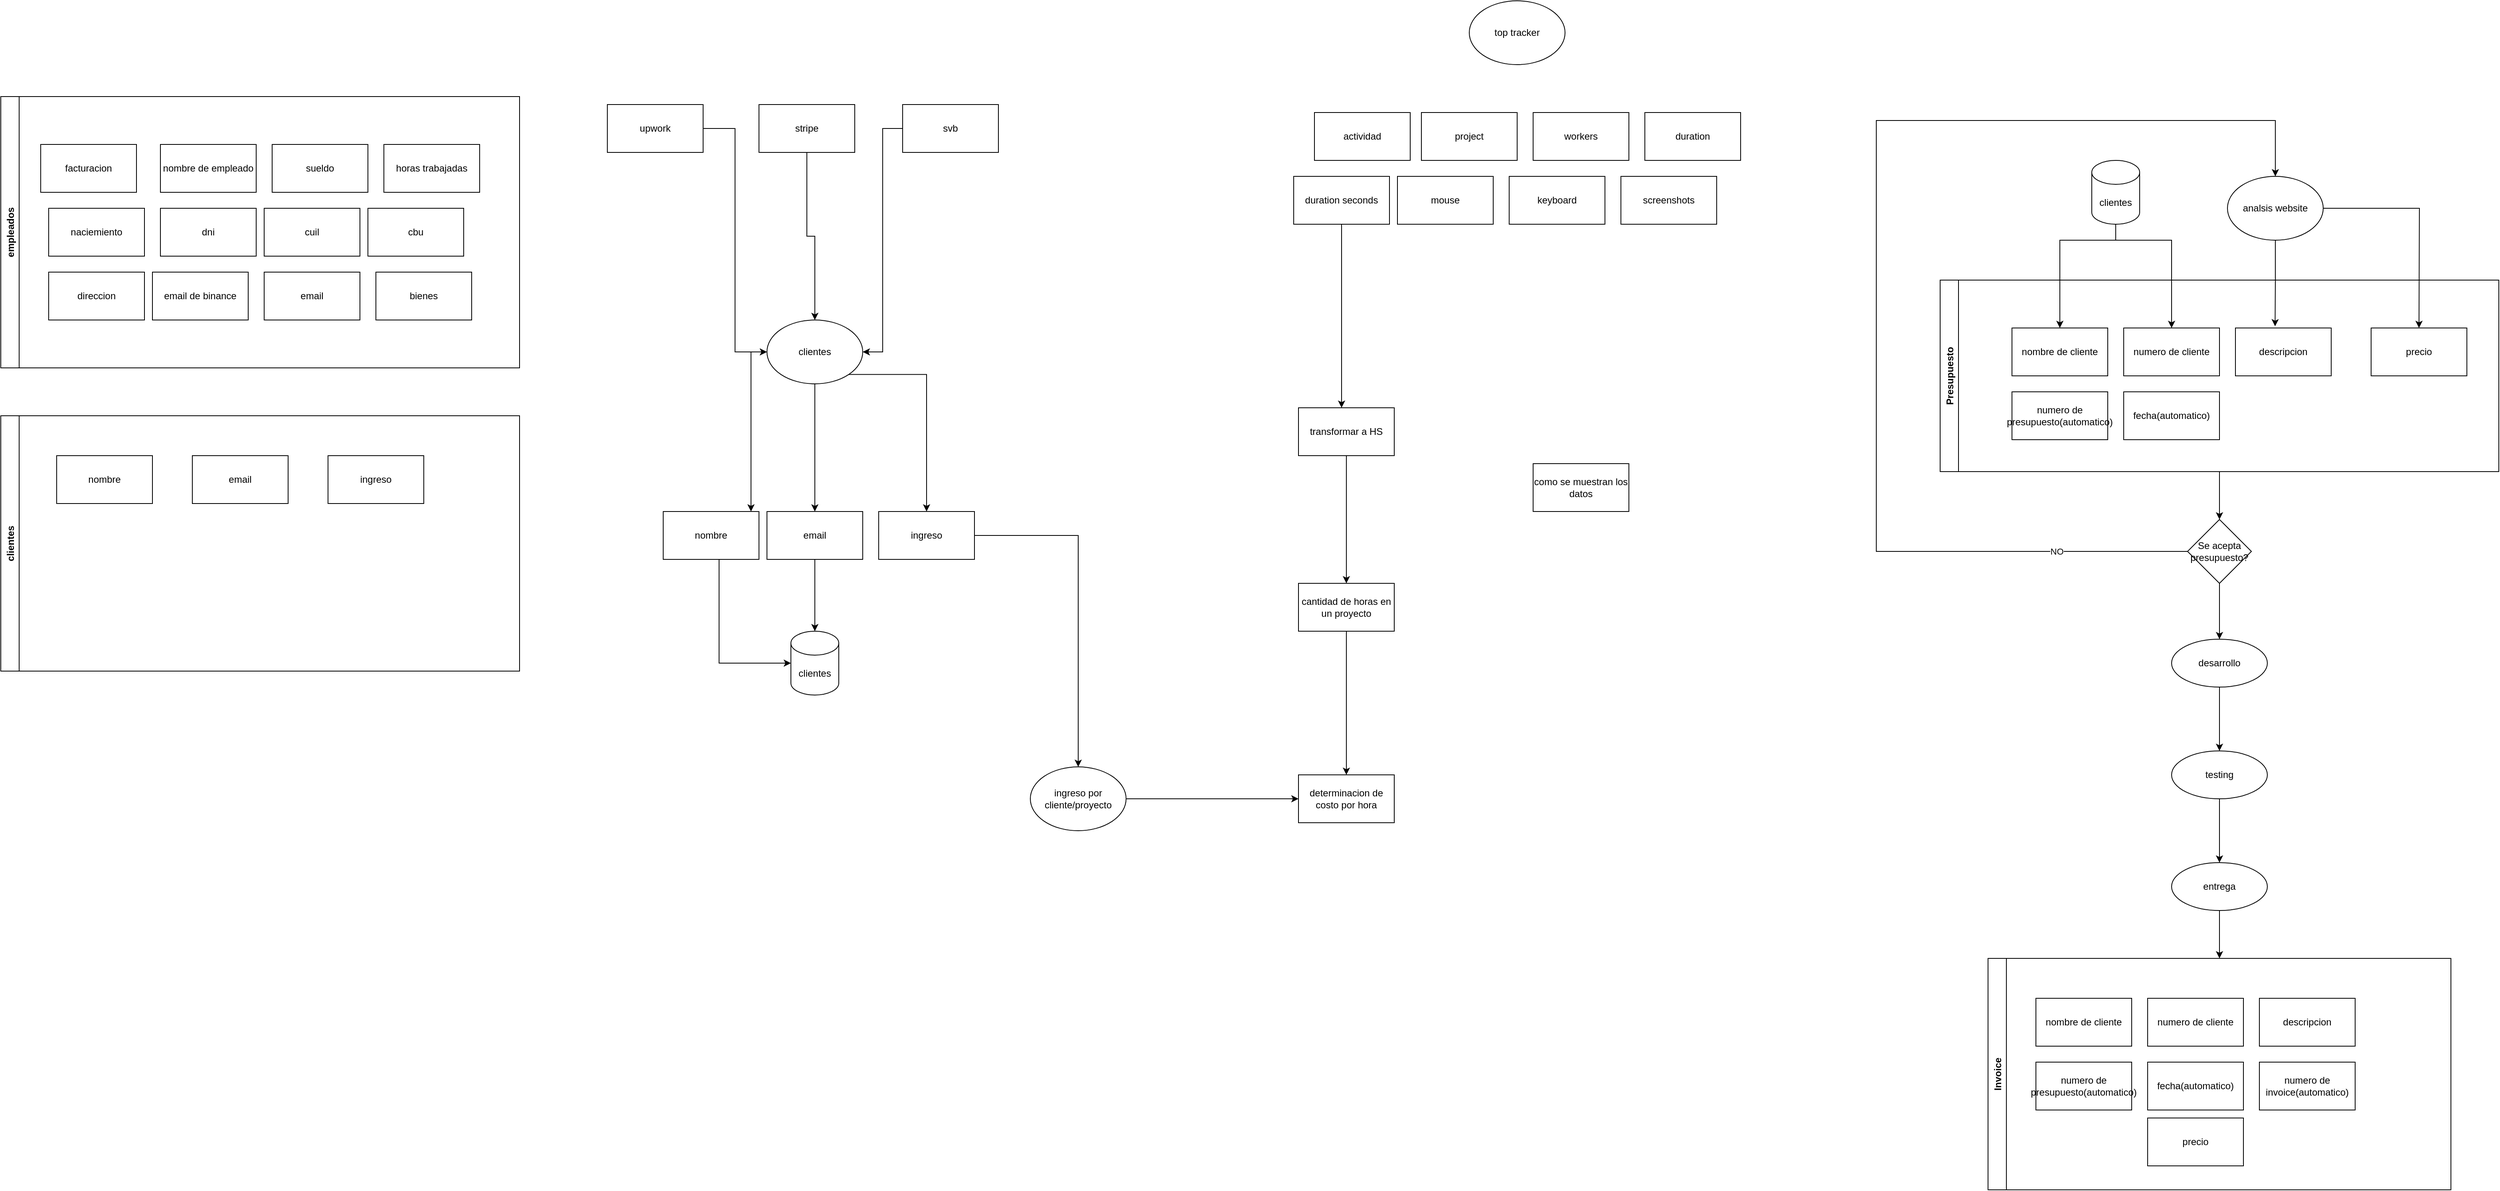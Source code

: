 <mxfile version="20.2.2" type="github">
  <diagram id="yg1lTFjttNk3QxgEq-F_" name="Página-1">
    <mxGraphModel dx="5038" dy="965" grid="1" gridSize="10" guides="1" tooltips="1" connect="1" arrows="1" fold="1" page="1" pageScale="1" pageWidth="827" pageHeight="1169" math="0" shadow="0">
      <root>
        <mxCell id="0" />
        <mxCell id="1" parent="0" />
        <mxCell id="Upu3P09HClMCdkKiZmb3-38" style="edgeStyle=orthogonalEdgeStyle;rounded=0;orthogonalLoop=1;jettySize=auto;html=1;entryX=0.5;entryY=0;entryDx=0;entryDy=0;" edge="1" parent="1" source="Upu3P09HClMCdkKiZmb3-23" target="Upu3P09HClMCdkKiZmb3-37">
          <mxGeometry relative="1" as="geometry" />
        </mxCell>
        <mxCell id="Upu3P09HClMCdkKiZmb3-23" value="Presupuesto" style="swimlane;horizontal=0;" vertex="1" parent="1">
          <mxGeometry x="-850" y="450" width="700" height="240" as="geometry">
            <mxRectangle x="-760" y="370" width="40" height="100" as="alternateBounds" />
          </mxGeometry>
        </mxCell>
        <mxCell id="Upu3P09HClMCdkKiZmb3-26" value="nombre de cliente" style="rounded=0;whiteSpace=wrap;html=1;" vertex="1" parent="Upu3P09HClMCdkKiZmb3-23">
          <mxGeometry x="90" y="60" width="120" height="60" as="geometry" />
        </mxCell>
        <mxCell id="Upu3P09HClMCdkKiZmb3-27" value="fecha(automatico)" style="rounded=0;whiteSpace=wrap;html=1;" vertex="1" parent="Upu3P09HClMCdkKiZmb3-23">
          <mxGeometry x="230" y="140" width="120" height="60" as="geometry" />
        </mxCell>
        <mxCell id="Upu3P09HClMCdkKiZmb3-28" value="numero de presupuesto(automatico)" style="rounded=0;whiteSpace=wrap;html=1;" vertex="1" parent="Upu3P09HClMCdkKiZmb3-23">
          <mxGeometry x="90" y="140" width="120" height="60" as="geometry" />
        </mxCell>
        <mxCell id="Upu3P09HClMCdkKiZmb3-29" value="precio" style="rounded=0;whiteSpace=wrap;html=1;" vertex="1" parent="Upu3P09HClMCdkKiZmb3-23">
          <mxGeometry x="540" y="60" width="120" height="60" as="geometry" />
        </mxCell>
        <mxCell id="Upu3P09HClMCdkKiZmb3-30" value="numero de cliente" style="rounded=0;whiteSpace=wrap;html=1;" vertex="1" parent="Upu3P09HClMCdkKiZmb3-23">
          <mxGeometry x="230" y="60" width="120" height="60" as="geometry" />
        </mxCell>
        <mxCell id="Upu3P09HClMCdkKiZmb3-31" value="descripcion" style="rounded=0;whiteSpace=wrap;html=1;" vertex="1" parent="Upu3P09HClMCdkKiZmb3-23">
          <mxGeometry x="370" y="60" width="120" height="60" as="geometry" />
        </mxCell>
        <mxCell id="Upu3P09HClMCdkKiZmb3-33" style="edgeStyle=orthogonalEdgeStyle;rounded=0;orthogonalLoop=1;jettySize=auto;html=1;" edge="1" parent="1" source="Upu3P09HClMCdkKiZmb3-24" target="Upu3P09HClMCdkKiZmb3-26">
          <mxGeometry relative="1" as="geometry">
            <Array as="points">
              <mxPoint x="-630" y="400" />
              <mxPoint x="-700" y="400" />
            </Array>
          </mxGeometry>
        </mxCell>
        <mxCell id="Upu3P09HClMCdkKiZmb3-34" style="edgeStyle=orthogonalEdgeStyle;rounded=0;orthogonalLoop=1;jettySize=auto;html=1;entryX=0.5;entryY=0;entryDx=0;entryDy=0;" edge="1" parent="1" source="Upu3P09HClMCdkKiZmb3-24" target="Upu3P09HClMCdkKiZmb3-30">
          <mxGeometry relative="1" as="geometry">
            <Array as="points">
              <mxPoint x="-630" y="400" />
              <mxPoint x="-560" y="400" />
            </Array>
          </mxGeometry>
        </mxCell>
        <mxCell id="Upu3P09HClMCdkKiZmb3-24" value="clientes" style="shape=cylinder3;whiteSpace=wrap;html=1;boundedLbl=1;backgroundOutline=1;size=15;" vertex="1" parent="1">
          <mxGeometry x="-660" y="300" width="60" height="80" as="geometry" />
        </mxCell>
        <mxCell id="Upu3P09HClMCdkKiZmb3-35" style="edgeStyle=orthogonalEdgeStyle;rounded=0;orthogonalLoop=1;jettySize=auto;html=1;entryX=0.414;entryY=-0.035;entryDx=0;entryDy=0;entryPerimeter=0;" edge="1" parent="1" source="Upu3P09HClMCdkKiZmb3-25" target="Upu3P09HClMCdkKiZmb3-31">
          <mxGeometry relative="1" as="geometry" />
        </mxCell>
        <mxCell id="Upu3P09HClMCdkKiZmb3-36" style="edgeStyle=orthogonalEdgeStyle;rounded=0;orthogonalLoop=1;jettySize=auto;html=1;" edge="1" parent="1" source="Upu3P09HClMCdkKiZmb3-25">
          <mxGeometry relative="1" as="geometry">
            <mxPoint x="-250" y="510" as="targetPoint" />
          </mxGeometry>
        </mxCell>
        <mxCell id="Upu3P09HClMCdkKiZmb3-25" value="analsis website" style="ellipse;whiteSpace=wrap;html=1;" vertex="1" parent="1">
          <mxGeometry x="-490" y="320" width="120" height="80" as="geometry" />
        </mxCell>
        <mxCell id="Upu3P09HClMCdkKiZmb3-39" style="edgeStyle=orthogonalEdgeStyle;rounded=0;orthogonalLoop=1;jettySize=auto;html=1;entryX=0.5;entryY=0;entryDx=0;entryDy=0;" edge="1" parent="1" source="Upu3P09HClMCdkKiZmb3-37" target="Upu3P09HClMCdkKiZmb3-25">
          <mxGeometry relative="1" as="geometry">
            <Array as="points">
              <mxPoint x="-930" y="790" />
              <mxPoint x="-930" y="250" />
              <mxPoint x="-430" y="250" />
            </Array>
          </mxGeometry>
        </mxCell>
        <mxCell id="Upu3P09HClMCdkKiZmb3-40" value="NO" style="edgeLabel;html=1;align=center;verticalAlign=middle;resizable=0;points=[];" vertex="1" connectable="0" parent="Upu3P09HClMCdkKiZmb3-39">
          <mxGeometry x="-0.781" relative="1" as="geometry">
            <mxPoint as="offset" />
          </mxGeometry>
        </mxCell>
        <mxCell id="Upu3P09HClMCdkKiZmb3-42" value="" style="edgeStyle=orthogonalEdgeStyle;rounded=0;orthogonalLoop=1;jettySize=auto;html=1;" edge="1" parent="1" source="Upu3P09HClMCdkKiZmb3-37" target="Upu3P09HClMCdkKiZmb3-41">
          <mxGeometry relative="1" as="geometry">
            <Array as="points">
              <mxPoint x="-500" y="860" />
              <mxPoint x="-500" y="860" />
            </Array>
          </mxGeometry>
        </mxCell>
        <mxCell id="Upu3P09HClMCdkKiZmb3-37" value="Se acepta presupuesto?" style="rhombus;whiteSpace=wrap;html=1;" vertex="1" parent="1">
          <mxGeometry x="-540" y="750" width="80" height="80" as="geometry" />
        </mxCell>
        <mxCell id="Upu3P09HClMCdkKiZmb3-44" value="" style="edgeStyle=orthogonalEdgeStyle;rounded=0;orthogonalLoop=1;jettySize=auto;html=1;" edge="1" parent="1" source="Upu3P09HClMCdkKiZmb3-41" target="Upu3P09HClMCdkKiZmb3-43">
          <mxGeometry relative="1" as="geometry" />
        </mxCell>
        <mxCell id="Upu3P09HClMCdkKiZmb3-41" value="desarrollo" style="ellipse;whiteSpace=wrap;html=1;" vertex="1" parent="1">
          <mxGeometry x="-560" y="900" width="120" height="60" as="geometry" />
        </mxCell>
        <mxCell id="Upu3P09HClMCdkKiZmb3-49" value="" style="edgeStyle=orthogonalEdgeStyle;rounded=0;orthogonalLoop=1;jettySize=auto;html=1;" edge="1" parent="1" source="Upu3P09HClMCdkKiZmb3-43" target="Upu3P09HClMCdkKiZmb3-48">
          <mxGeometry relative="1" as="geometry" />
        </mxCell>
        <mxCell id="Upu3P09HClMCdkKiZmb3-43" value="testing" style="ellipse;whiteSpace=wrap;html=1;" vertex="1" parent="1">
          <mxGeometry x="-560" y="1040" width="120" height="60" as="geometry" />
        </mxCell>
        <mxCell id="Upu3P09HClMCdkKiZmb3-45" value="Invoice" style="swimlane;horizontal=0;" vertex="1" parent="1">
          <mxGeometry x="-790" y="1300" width="580" height="290" as="geometry" />
        </mxCell>
        <mxCell id="Upu3P09HClMCdkKiZmb3-46" value="numero de invoice(automatico)" style="rounded=0;whiteSpace=wrap;html=1;" vertex="1" parent="Upu3P09HClMCdkKiZmb3-45">
          <mxGeometry x="340" y="130" width="120" height="60" as="geometry" />
        </mxCell>
        <mxCell id="Upu3P09HClMCdkKiZmb3-58" value="nombre de cliente" style="rounded=0;whiteSpace=wrap;html=1;" vertex="1" parent="Upu3P09HClMCdkKiZmb3-45">
          <mxGeometry x="60" y="50" width="120" height="60" as="geometry" />
        </mxCell>
        <mxCell id="Upu3P09HClMCdkKiZmb3-59" value="fecha(automatico)" style="rounded=0;whiteSpace=wrap;html=1;" vertex="1" parent="Upu3P09HClMCdkKiZmb3-45">
          <mxGeometry x="200" y="130" width="120" height="60" as="geometry" />
        </mxCell>
        <mxCell id="Upu3P09HClMCdkKiZmb3-60" value="numero de presupuesto(automatico)" style="rounded=0;whiteSpace=wrap;html=1;" vertex="1" parent="Upu3P09HClMCdkKiZmb3-45">
          <mxGeometry x="60" y="130" width="120" height="60" as="geometry" />
        </mxCell>
        <mxCell id="Upu3P09HClMCdkKiZmb3-61" value="precio" style="rounded=0;whiteSpace=wrap;html=1;" vertex="1" parent="Upu3P09HClMCdkKiZmb3-45">
          <mxGeometry x="200" y="200" width="120" height="60" as="geometry" />
        </mxCell>
        <mxCell id="Upu3P09HClMCdkKiZmb3-62" value="numero de cliente" style="rounded=0;whiteSpace=wrap;html=1;" vertex="1" parent="Upu3P09HClMCdkKiZmb3-45">
          <mxGeometry x="200" y="50" width="120" height="60" as="geometry" />
        </mxCell>
        <mxCell id="Upu3P09HClMCdkKiZmb3-63" value="descripcion" style="rounded=0;whiteSpace=wrap;html=1;" vertex="1" parent="Upu3P09HClMCdkKiZmb3-45">
          <mxGeometry x="340" y="50" width="120" height="60" as="geometry" />
        </mxCell>
        <mxCell id="Upu3P09HClMCdkKiZmb3-50" style="edgeStyle=orthogonalEdgeStyle;rounded=0;orthogonalLoop=1;jettySize=auto;html=1;" edge="1" parent="1" source="Upu3P09HClMCdkKiZmb3-48">
          <mxGeometry relative="1" as="geometry">
            <mxPoint x="-500" y="1300" as="targetPoint" />
          </mxGeometry>
        </mxCell>
        <mxCell id="Upu3P09HClMCdkKiZmb3-48" value="entrega" style="ellipse;whiteSpace=wrap;html=1;" vertex="1" parent="1">
          <mxGeometry x="-560" y="1180" width="120" height="60" as="geometry" />
        </mxCell>
        <mxCell id="Upu3P09HClMCdkKiZmb3-66" value="top tracker" style="ellipse;whiteSpace=wrap;html=1;" vertex="1" parent="1">
          <mxGeometry x="-1440" y="100" width="120" height="80" as="geometry" />
        </mxCell>
        <mxCell id="Upu3P09HClMCdkKiZmb3-68" value="como se muestran los datos" style="rounded=0;whiteSpace=wrap;html=1;" vertex="1" parent="1">
          <mxGeometry x="-1360" y="680" width="120" height="60" as="geometry" />
        </mxCell>
        <mxCell id="Upu3P09HClMCdkKiZmb3-69" value="actividad" style="rounded=0;whiteSpace=wrap;html=1;" vertex="1" parent="1">
          <mxGeometry x="-1634" y="240" width="120" height="60" as="geometry" />
        </mxCell>
        <mxCell id="Upu3P09HClMCdkKiZmb3-70" value="project" style="rounded=0;whiteSpace=wrap;html=1;" vertex="1" parent="1">
          <mxGeometry x="-1500" y="240" width="120" height="60" as="geometry" />
        </mxCell>
        <mxCell id="Upu3P09HClMCdkKiZmb3-71" value="workers" style="rounded=0;whiteSpace=wrap;html=1;" vertex="1" parent="1">
          <mxGeometry x="-1360" y="240" width="120" height="60" as="geometry" />
        </mxCell>
        <mxCell id="Upu3P09HClMCdkKiZmb3-72" value="duration" style="rounded=0;whiteSpace=wrap;html=1;" vertex="1" parent="1">
          <mxGeometry x="-1220" y="240" width="120" height="60" as="geometry" />
        </mxCell>
        <mxCell id="Upu3P09HClMCdkKiZmb3-79" style="edgeStyle=orthogonalEdgeStyle;rounded=0;orthogonalLoop=1;jettySize=auto;html=1;" edge="1" parent="1" source="Upu3P09HClMCdkKiZmb3-73">
          <mxGeometry relative="1" as="geometry">
            <mxPoint x="-1600" y="610" as="targetPoint" />
          </mxGeometry>
        </mxCell>
        <mxCell id="Upu3P09HClMCdkKiZmb3-73" value="duration seconds" style="rounded=0;whiteSpace=wrap;html=1;" vertex="1" parent="1">
          <mxGeometry x="-1660" y="320" width="120" height="60" as="geometry" />
        </mxCell>
        <mxCell id="Upu3P09HClMCdkKiZmb3-74" value="keyboard" style="rounded=0;whiteSpace=wrap;html=1;" vertex="1" parent="1">
          <mxGeometry x="-1390" y="320" width="120" height="60" as="geometry" />
        </mxCell>
        <mxCell id="Upu3P09HClMCdkKiZmb3-75" value="mouse" style="rounded=0;whiteSpace=wrap;html=1;" vertex="1" parent="1">
          <mxGeometry x="-1530" y="320" width="120" height="60" as="geometry" />
        </mxCell>
        <mxCell id="Upu3P09HClMCdkKiZmb3-76" value="screenshots" style="rounded=0;whiteSpace=wrap;html=1;" vertex="1" parent="1">
          <mxGeometry x="-1250" y="320" width="120" height="60" as="geometry" />
        </mxCell>
        <mxCell id="Upu3P09HClMCdkKiZmb3-83" style="edgeStyle=orthogonalEdgeStyle;rounded=0;orthogonalLoop=1;jettySize=auto;html=1;" edge="1" parent="1" source="Upu3P09HClMCdkKiZmb3-80" target="Upu3P09HClMCdkKiZmb3-81">
          <mxGeometry relative="1" as="geometry" />
        </mxCell>
        <mxCell id="Upu3P09HClMCdkKiZmb3-80" value="transformar a HS" style="rounded=0;whiteSpace=wrap;html=1;" vertex="1" parent="1">
          <mxGeometry x="-1654" y="610" width="120" height="60" as="geometry" />
        </mxCell>
        <mxCell id="Upu3P09HClMCdkKiZmb3-87" style="edgeStyle=orthogonalEdgeStyle;rounded=0;orthogonalLoop=1;jettySize=auto;html=1;entryX=0.5;entryY=0;entryDx=0;entryDy=0;" edge="1" parent="1" source="Upu3P09HClMCdkKiZmb3-81" target="Upu3P09HClMCdkKiZmb3-82">
          <mxGeometry relative="1" as="geometry" />
        </mxCell>
        <mxCell id="Upu3P09HClMCdkKiZmb3-81" value="cantidad de horas en un proyecto" style="rounded=0;whiteSpace=wrap;html=1;" vertex="1" parent="1">
          <mxGeometry x="-1654" y="830" width="120" height="60" as="geometry" />
        </mxCell>
        <mxCell id="Upu3P09HClMCdkKiZmb3-82" value="determinacion de costo por hora" style="rounded=0;whiteSpace=wrap;html=1;" vertex="1" parent="1">
          <mxGeometry x="-1654" y="1070" width="120" height="60" as="geometry" />
        </mxCell>
        <mxCell id="Upu3P09HClMCdkKiZmb3-89" style="edgeStyle=orthogonalEdgeStyle;rounded=0;orthogonalLoop=1;jettySize=auto;html=1;entryX=0;entryY=0.5;entryDx=0;entryDy=0;" edge="1" parent="1" source="Upu3P09HClMCdkKiZmb3-88" target="Upu3P09HClMCdkKiZmb3-82">
          <mxGeometry relative="1" as="geometry" />
        </mxCell>
        <mxCell id="Upu3P09HClMCdkKiZmb3-88" value="ingreso por cliente/proyecto" style="ellipse;whiteSpace=wrap;html=1;" vertex="1" parent="1">
          <mxGeometry x="-1990" y="1060" width="120" height="80" as="geometry" />
        </mxCell>
        <mxCell id="Upu3P09HClMCdkKiZmb3-100" style="edgeStyle=orthogonalEdgeStyle;rounded=0;orthogonalLoop=1;jettySize=auto;html=1;" edge="1" parent="1" source="Upu3P09HClMCdkKiZmb3-90" target="Upu3P09HClMCdkKiZmb3-97">
          <mxGeometry relative="1" as="geometry">
            <Array as="points">
              <mxPoint x="-2340" y="540" />
            </Array>
          </mxGeometry>
        </mxCell>
        <mxCell id="Upu3P09HClMCdkKiZmb3-101" style="edgeStyle=orthogonalEdgeStyle;rounded=0;orthogonalLoop=1;jettySize=auto;html=1;entryX=0.5;entryY=0;entryDx=0;entryDy=0;" edge="1" parent="1" source="Upu3P09HClMCdkKiZmb3-90" target="Upu3P09HClMCdkKiZmb3-98">
          <mxGeometry relative="1" as="geometry" />
        </mxCell>
        <mxCell id="Upu3P09HClMCdkKiZmb3-102" style="edgeStyle=orthogonalEdgeStyle;rounded=0;orthogonalLoop=1;jettySize=auto;html=1;exitX=1;exitY=1;exitDx=0;exitDy=0;entryX=0.5;entryY=0;entryDx=0;entryDy=0;" edge="1" parent="1" source="Upu3P09HClMCdkKiZmb3-90" target="Upu3P09HClMCdkKiZmb3-99">
          <mxGeometry relative="1" as="geometry" />
        </mxCell>
        <mxCell id="Upu3P09HClMCdkKiZmb3-90" value="clientes" style="ellipse;whiteSpace=wrap;html=1;" vertex="1" parent="1">
          <mxGeometry x="-2320" y="500" width="120" height="80" as="geometry" />
        </mxCell>
        <mxCell id="Upu3P09HClMCdkKiZmb3-94" style="edgeStyle=orthogonalEdgeStyle;rounded=0;orthogonalLoop=1;jettySize=auto;html=1;entryX=0;entryY=0.5;entryDx=0;entryDy=0;" edge="1" parent="1" source="Upu3P09HClMCdkKiZmb3-91" target="Upu3P09HClMCdkKiZmb3-90">
          <mxGeometry relative="1" as="geometry" />
        </mxCell>
        <mxCell id="Upu3P09HClMCdkKiZmb3-91" value="upwork" style="rounded=0;whiteSpace=wrap;html=1;" vertex="1" parent="1">
          <mxGeometry x="-2520" y="230" width="120" height="60" as="geometry" />
        </mxCell>
        <mxCell id="Upu3P09HClMCdkKiZmb3-95" style="edgeStyle=orthogonalEdgeStyle;rounded=0;orthogonalLoop=1;jettySize=auto;html=1;entryX=0.5;entryY=0;entryDx=0;entryDy=0;" edge="1" parent="1" source="Upu3P09HClMCdkKiZmb3-92" target="Upu3P09HClMCdkKiZmb3-90">
          <mxGeometry relative="1" as="geometry" />
        </mxCell>
        <mxCell id="Upu3P09HClMCdkKiZmb3-92" value="stripe" style="rounded=0;whiteSpace=wrap;html=1;" vertex="1" parent="1">
          <mxGeometry x="-2330" y="230" width="120" height="60" as="geometry" />
        </mxCell>
        <mxCell id="Upu3P09HClMCdkKiZmb3-96" style="edgeStyle=orthogonalEdgeStyle;rounded=0;orthogonalLoop=1;jettySize=auto;html=1;entryX=1;entryY=0.5;entryDx=0;entryDy=0;" edge="1" parent="1" source="Upu3P09HClMCdkKiZmb3-93" target="Upu3P09HClMCdkKiZmb3-90">
          <mxGeometry relative="1" as="geometry" />
        </mxCell>
        <mxCell id="Upu3P09HClMCdkKiZmb3-93" value="svb" style="rounded=0;whiteSpace=wrap;html=1;" vertex="1" parent="1">
          <mxGeometry x="-2150" y="230" width="120" height="60" as="geometry" />
        </mxCell>
        <mxCell id="Upu3P09HClMCdkKiZmb3-104" style="edgeStyle=orthogonalEdgeStyle;rounded=0;orthogonalLoop=1;jettySize=auto;html=1;entryX=0;entryY=0.5;entryDx=0;entryDy=0;entryPerimeter=0;" edge="1" parent="1" source="Upu3P09HClMCdkKiZmb3-97" target="Upu3P09HClMCdkKiZmb3-103">
          <mxGeometry relative="1" as="geometry">
            <Array as="points">
              <mxPoint x="-2380" y="930" />
            </Array>
          </mxGeometry>
        </mxCell>
        <mxCell id="Upu3P09HClMCdkKiZmb3-97" value="nombre" style="rounded=0;whiteSpace=wrap;html=1;" vertex="1" parent="1">
          <mxGeometry x="-2450" y="740" width="120" height="60" as="geometry" />
        </mxCell>
        <mxCell id="Upu3P09HClMCdkKiZmb3-105" style="edgeStyle=orthogonalEdgeStyle;rounded=0;orthogonalLoop=1;jettySize=auto;html=1;entryX=0.5;entryY=0;entryDx=0;entryDy=0;entryPerimeter=0;" edge="1" parent="1" source="Upu3P09HClMCdkKiZmb3-98" target="Upu3P09HClMCdkKiZmb3-103">
          <mxGeometry relative="1" as="geometry" />
        </mxCell>
        <mxCell id="Upu3P09HClMCdkKiZmb3-98" value="email" style="rounded=0;whiteSpace=wrap;html=1;" vertex="1" parent="1">
          <mxGeometry x="-2320" y="740" width="120" height="60" as="geometry" />
        </mxCell>
        <mxCell id="Upu3P09HClMCdkKiZmb3-106" style="edgeStyle=orthogonalEdgeStyle;rounded=0;orthogonalLoop=1;jettySize=auto;html=1;entryX=0.5;entryY=0;entryDx=0;entryDy=0;" edge="1" parent="1" source="Upu3P09HClMCdkKiZmb3-99" target="Upu3P09HClMCdkKiZmb3-88">
          <mxGeometry relative="1" as="geometry" />
        </mxCell>
        <mxCell id="Upu3P09HClMCdkKiZmb3-99" value="ingreso" style="rounded=0;whiteSpace=wrap;html=1;" vertex="1" parent="1">
          <mxGeometry x="-2180" y="740" width="120" height="60" as="geometry" />
        </mxCell>
        <mxCell id="Upu3P09HClMCdkKiZmb3-103" value="clientes" style="shape=cylinder3;whiteSpace=wrap;html=1;boundedLbl=1;backgroundOutline=1;size=15;" vertex="1" parent="1">
          <mxGeometry x="-2290" y="890" width="60" height="80" as="geometry" />
        </mxCell>
        <mxCell id="Upu3P09HClMCdkKiZmb3-107" value="nombre de empleado" style="rounded=0;whiteSpace=wrap;html=1;" vertex="1" parent="1">
          <mxGeometry x="-3080" y="280" width="120" height="60" as="geometry" />
        </mxCell>
        <mxCell id="Upu3P09HClMCdkKiZmb3-108" value="sueldo" style="rounded=0;whiteSpace=wrap;html=1;" vertex="1" parent="1">
          <mxGeometry x="-2940" y="280" width="120" height="60" as="geometry" />
        </mxCell>
        <mxCell id="Upu3P09HClMCdkKiZmb3-109" value="direccion" style="rounded=0;whiteSpace=wrap;html=1;" vertex="1" parent="1">
          <mxGeometry x="-3220" y="440" width="120" height="60" as="geometry" />
        </mxCell>
        <mxCell id="Upu3P09HClMCdkKiZmb3-110" value="email" style="rounded=0;whiteSpace=wrap;html=1;" vertex="1" parent="1">
          <mxGeometry x="-2950" y="440" width="120" height="60" as="geometry" />
        </mxCell>
        <mxCell id="Upu3P09HClMCdkKiZmb3-111" value="dni" style="rounded=0;whiteSpace=wrap;html=1;" vertex="1" parent="1">
          <mxGeometry x="-3080" y="360" width="120" height="60" as="geometry" />
        </mxCell>
        <mxCell id="Upu3P09HClMCdkKiZmb3-112" value="cuil" style="rounded=0;whiteSpace=wrap;html=1;" vertex="1" parent="1">
          <mxGeometry x="-2950" y="360" width="120" height="60" as="geometry" />
        </mxCell>
        <mxCell id="Upu3P09HClMCdkKiZmb3-113" value="naciemiento" style="rounded=0;whiteSpace=wrap;html=1;" vertex="1" parent="1">
          <mxGeometry x="-3220" y="360" width="120" height="60" as="geometry" />
        </mxCell>
        <mxCell id="Upu3P09HClMCdkKiZmb3-114" value="cbu" style="rounded=0;whiteSpace=wrap;html=1;" vertex="1" parent="1">
          <mxGeometry x="-2820" y="360" width="120" height="60" as="geometry" />
        </mxCell>
        <mxCell id="Upu3P09HClMCdkKiZmb3-115" value="email de binance" style="rounded=0;whiteSpace=wrap;html=1;" vertex="1" parent="1">
          <mxGeometry x="-3090" y="440" width="120" height="60" as="geometry" />
        </mxCell>
        <mxCell id="Upu3P09HClMCdkKiZmb3-117" value="facturacion" style="rounded=0;whiteSpace=wrap;html=1;" vertex="1" parent="1">
          <mxGeometry x="-3230" y="280" width="120" height="60" as="geometry" />
        </mxCell>
        <mxCell id="Upu3P09HClMCdkKiZmb3-118" value="horas trabajadas" style="rounded=0;whiteSpace=wrap;html=1;" vertex="1" parent="1">
          <mxGeometry x="-2800" y="280" width="120" height="60" as="geometry" />
        </mxCell>
        <mxCell id="Upu3P09HClMCdkKiZmb3-120" value="empleados" style="swimlane;horizontal=0;" vertex="1" parent="1">
          <mxGeometry x="-3280" y="220" width="650" height="340" as="geometry" />
        </mxCell>
        <mxCell id="Upu3P09HClMCdkKiZmb3-125" value="bienes" style="rounded=0;whiteSpace=wrap;html=1;" vertex="1" parent="Upu3P09HClMCdkKiZmb3-120">
          <mxGeometry x="470" y="220" width="120" height="60" as="geometry" />
        </mxCell>
        <mxCell id="Upu3P09HClMCdkKiZmb3-121" value="clientes" style="swimlane;horizontal=0;" vertex="1" parent="1">
          <mxGeometry x="-3280" y="620" width="650" height="320" as="geometry" />
        </mxCell>
        <mxCell id="Upu3P09HClMCdkKiZmb3-122" value="nombre" style="rounded=0;whiteSpace=wrap;html=1;" vertex="1" parent="Upu3P09HClMCdkKiZmb3-121">
          <mxGeometry x="70" y="50" width="120" height="60" as="geometry" />
        </mxCell>
        <mxCell id="Upu3P09HClMCdkKiZmb3-123" value="email" style="rounded=0;whiteSpace=wrap;html=1;" vertex="1" parent="Upu3P09HClMCdkKiZmb3-121">
          <mxGeometry x="240" y="50" width="120" height="60" as="geometry" />
        </mxCell>
        <mxCell id="Upu3P09HClMCdkKiZmb3-124" value="ingreso" style="rounded=0;whiteSpace=wrap;html=1;" vertex="1" parent="Upu3P09HClMCdkKiZmb3-121">
          <mxGeometry x="410" y="50" width="120" height="60" as="geometry" />
        </mxCell>
      </root>
    </mxGraphModel>
  </diagram>
</mxfile>
